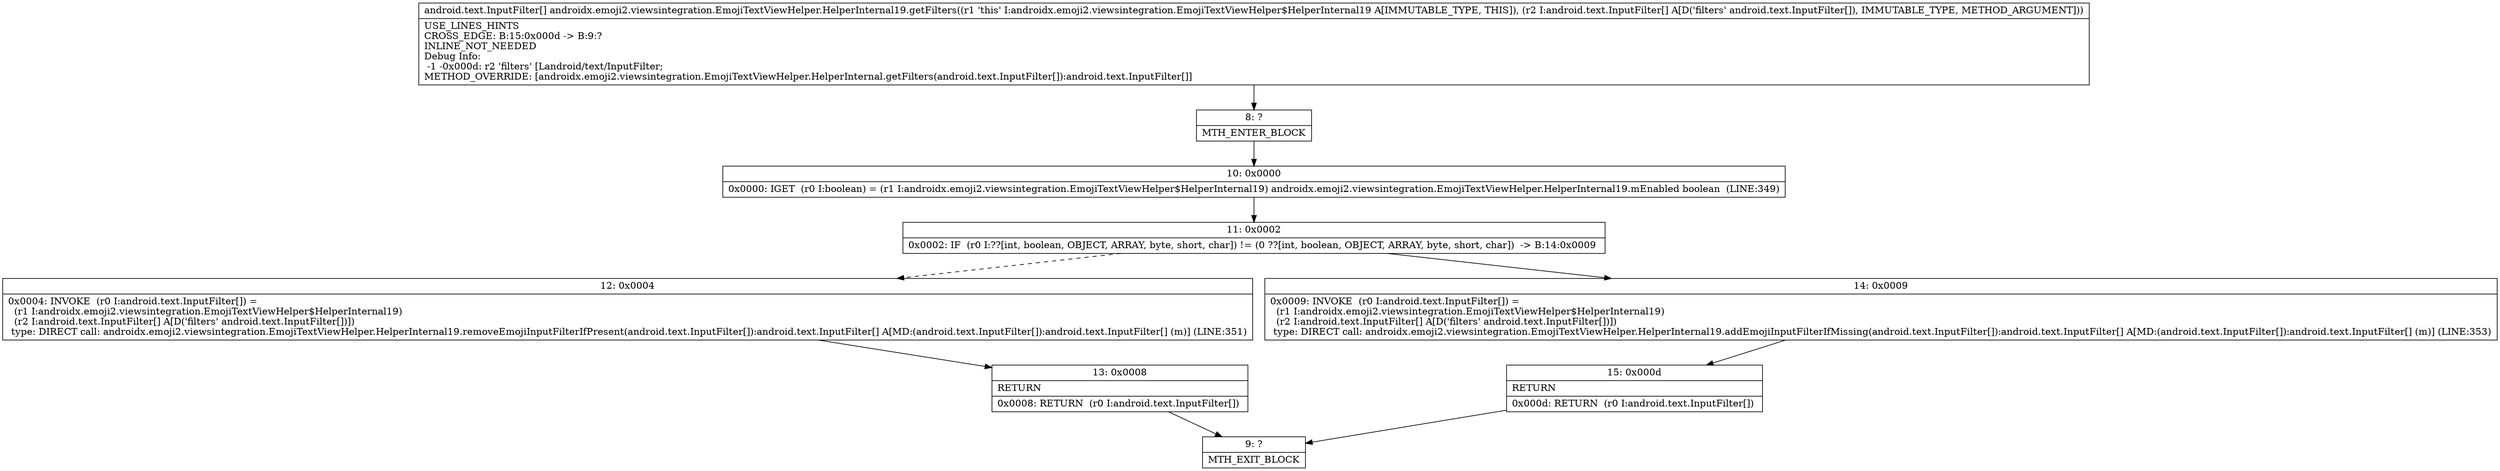 digraph "CFG forandroidx.emoji2.viewsintegration.EmojiTextViewHelper.HelperInternal19.getFilters([Landroid\/text\/InputFilter;)[Landroid\/text\/InputFilter;" {
Node_8 [shape=record,label="{8\:\ ?|MTH_ENTER_BLOCK\l}"];
Node_10 [shape=record,label="{10\:\ 0x0000|0x0000: IGET  (r0 I:boolean) = (r1 I:androidx.emoji2.viewsintegration.EmojiTextViewHelper$HelperInternal19) androidx.emoji2.viewsintegration.EmojiTextViewHelper.HelperInternal19.mEnabled boolean  (LINE:349)\l}"];
Node_11 [shape=record,label="{11\:\ 0x0002|0x0002: IF  (r0 I:??[int, boolean, OBJECT, ARRAY, byte, short, char]) != (0 ??[int, boolean, OBJECT, ARRAY, byte, short, char])  \-\> B:14:0x0009 \l}"];
Node_12 [shape=record,label="{12\:\ 0x0004|0x0004: INVOKE  (r0 I:android.text.InputFilter[]) = \l  (r1 I:androidx.emoji2.viewsintegration.EmojiTextViewHelper$HelperInternal19)\l  (r2 I:android.text.InputFilter[] A[D('filters' android.text.InputFilter[])])\l type: DIRECT call: androidx.emoji2.viewsintegration.EmojiTextViewHelper.HelperInternal19.removeEmojiInputFilterIfPresent(android.text.InputFilter[]):android.text.InputFilter[] A[MD:(android.text.InputFilter[]):android.text.InputFilter[] (m)] (LINE:351)\l}"];
Node_13 [shape=record,label="{13\:\ 0x0008|RETURN\l|0x0008: RETURN  (r0 I:android.text.InputFilter[]) \l}"];
Node_9 [shape=record,label="{9\:\ ?|MTH_EXIT_BLOCK\l}"];
Node_14 [shape=record,label="{14\:\ 0x0009|0x0009: INVOKE  (r0 I:android.text.InputFilter[]) = \l  (r1 I:androidx.emoji2.viewsintegration.EmojiTextViewHelper$HelperInternal19)\l  (r2 I:android.text.InputFilter[] A[D('filters' android.text.InputFilter[])])\l type: DIRECT call: androidx.emoji2.viewsintegration.EmojiTextViewHelper.HelperInternal19.addEmojiInputFilterIfMissing(android.text.InputFilter[]):android.text.InputFilter[] A[MD:(android.text.InputFilter[]):android.text.InputFilter[] (m)] (LINE:353)\l}"];
Node_15 [shape=record,label="{15\:\ 0x000d|RETURN\l|0x000d: RETURN  (r0 I:android.text.InputFilter[]) \l}"];
MethodNode[shape=record,label="{android.text.InputFilter[] androidx.emoji2.viewsintegration.EmojiTextViewHelper.HelperInternal19.getFilters((r1 'this' I:androidx.emoji2.viewsintegration.EmojiTextViewHelper$HelperInternal19 A[IMMUTABLE_TYPE, THIS]), (r2 I:android.text.InputFilter[] A[D('filters' android.text.InputFilter[]), IMMUTABLE_TYPE, METHOD_ARGUMENT]))  | USE_LINES_HINTS\lCROSS_EDGE: B:15:0x000d \-\> B:9:?\lINLINE_NOT_NEEDED\lDebug Info:\l  \-1 \-0x000d: r2 'filters' [Landroid\/text\/InputFilter;\lMETHOD_OVERRIDE: [androidx.emoji2.viewsintegration.EmojiTextViewHelper.HelperInternal.getFilters(android.text.InputFilter[]):android.text.InputFilter[]]\l}"];
MethodNode -> Node_8;Node_8 -> Node_10;
Node_10 -> Node_11;
Node_11 -> Node_12[style=dashed];
Node_11 -> Node_14;
Node_12 -> Node_13;
Node_13 -> Node_9;
Node_14 -> Node_15;
Node_15 -> Node_9;
}

